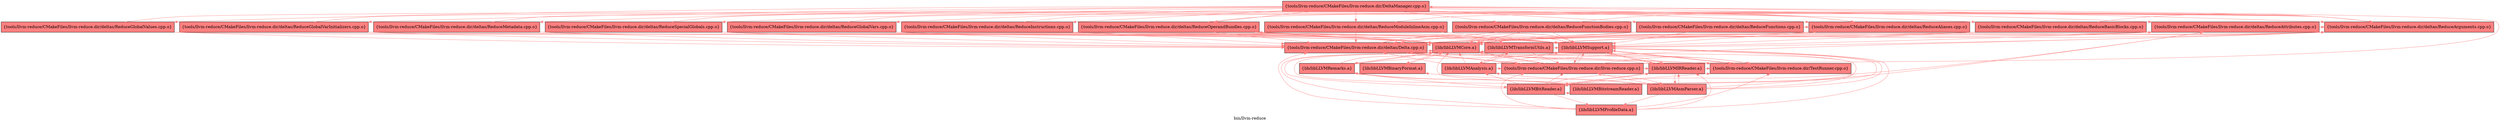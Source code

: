 digraph "bin/llvm-reduce" {
	label="bin/llvm-reduce";
	{ rank=same; Node0x55aae9f434c8;  }
	{ rank=same; Node0x55aae9f41e98; Node0x55aae9f45318; Node0x55aae9f45a98; Node0x55aae9f45728; Node0x55aae9f43748; Node0x55aae9f438d8; Node0x55aae9f44058; Node0x55aae9f451d8; Node0x55aae9f45958; Node0x55aae9f45778; Node0x55aae9f41088; Node0x55aae9f41c68; Node0x55aae9f42988; Node0x55aae9f42578;  }
	{ rank=same; Node0x55aae9f41bc8; Node0x55aae9f477a8; Node0x55aae9f3fd28; Node0x55aae9f40728;  }
	{ rank=same; Node0x55aae9f40ea8; Node0x55aae9f431f8; Node0x55aae9f48158; Node0x55aae9f47a78; Node0x55aae9f472a8; Node0x55aae9f44288;  }
	{ rank=same; Node0x55aae9f43bf8; Node0x55aae9f47578; Node0x55aae9f440a8;  }

	Node0x55aae9f434c8 [shape=record,shape=box,style=filled,fillcolor="1.000000 0.5 1",group=1,label="{tools/llvm-reduce/CMakeFiles/llvm-reduce.dir/DeltaManager.cpp.o}"];
	Node0x55aae9f434c8 -> Node0x55aae9f41e98[color="1.000000 0.5 1"];
	Node0x55aae9f434c8 -> Node0x55aae9f45318[color="1.000000 0.5 1"];
	Node0x55aae9f434c8 -> Node0x55aae9f45a98[color="1.000000 0.5 1"];
	Node0x55aae9f434c8 -> Node0x55aae9f45728[color="1.000000 0.5 1"];
	Node0x55aae9f434c8 -> Node0x55aae9f43748[color="1.000000 0.5 1"];
	Node0x55aae9f434c8 -> Node0x55aae9f438d8[color="1.000000 0.5 1"];
	Node0x55aae9f434c8 -> Node0x55aae9f44058[color="1.000000 0.5 1"];
	Node0x55aae9f434c8 -> Node0x55aae9f451d8[color="1.000000 0.5 1"];
	Node0x55aae9f434c8 -> Node0x55aae9f45958[color="1.000000 0.5 1"];
	Node0x55aae9f434c8 -> Node0x55aae9f45778[color="1.000000 0.5 1"];
	Node0x55aae9f434c8 -> Node0x55aae9f41088[color="1.000000 0.5 1"];
	Node0x55aae9f434c8 -> Node0x55aae9f41c68[color="1.000000 0.5 1"];
	Node0x55aae9f434c8 -> Node0x55aae9f42988[color="1.000000 0.5 1"];
	Node0x55aae9f434c8 -> Node0x55aae9f42578[color="1.000000 0.5 1"];
	Node0x55aae9f41e98 [shape=record,shape=box,style=filled,fillcolor="1.000000 0.5 1",group=1,label="{tools/llvm-reduce/CMakeFiles/llvm-reduce.dir/deltas/ReduceAliases.cpp.o}"];
	Node0x55aae9f41e98 -> Node0x55aae9f41bc8[color="1.000000 0.5 1"];
	Node0x55aae9f41e98 -> Node0x55aae9f477a8[color="1.000000 0.5 1"];
	Node0x55aae9f41e98 -> Node0x55aae9f3fd28[color="1.000000 0.5 1"];
	Node0x55aae9f45318 [shape=record,shape=box,style=filled,fillcolor="1.000000 0.5 1",group=1,label="{tools/llvm-reduce/CMakeFiles/llvm-reduce.dir/deltas/ReduceArguments.cpp.o}"];
	Node0x55aae9f45318 -> Node0x55aae9f41bc8[color="1.000000 0.5 1"];
	Node0x55aae9f45318 -> Node0x55aae9f477a8[color="1.000000 0.5 1"];
	Node0x55aae9f45318 -> Node0x55aae9f3fd28[color="1.000000 0.5 1"];
	Node0x55aae9f45318 -> Node0x55aae9f40728[color="1.000000 0.5 1"];
	Node0x55aae9f45a98 [shape=record,shape=box,style=filled,fillcolor="1.000000 0.5 1",group=1,label="{tools/llvm-reduce/CMakeFiles/llvm-reduce.dir/deltas/ReduceAttributes.cpp.o}"];
	Node0x55aae9f45a98 -> Node0x55aae9f41bc8[color="1.000000 0.5 1"];
	Node0x55aae9f45a98 -> Node0x55aae9f45318[color="1.000000 0.5 1"];
	Node0x55aae9f45a98 -> Node0x55aae9f477a8[color="1.000000 0.5 1"];
	Node0x55aae9f45a98 -> Node0x55aae9f3fd28[color="1.000000 0.5 1"];
	Node0x55aae9f45728 [shape=record,shape=box,style=filled,fillcolor="1.000000 0.5 1",group=1,label="{tools/llvm-reduce/CMakeFiles/llvm-reduce.dir/deltas/ReduceBasicBlocks.cpp.o}"];
	Node0x55aae9f45728 -> Node0x55aae9f41bc8[color="1.000000 0.5 1"];
	Node0x55aae9f45728 -> Node0x55aae9f45318[color="1.000000 0.5 1"];
	Node0x55aae9f45728 -> Node0x55aae9f477a8[color="1.000000 0.5 1"];
	Node0x55aae9f45728 -> Node0x55aae9f3fd28[color="1.000000 0.5 1"];
	Node0x55aae9f43748 [shape=record,shape=box,style=filled,fillcolor="1.000000 0.5 1",group=1,label="{tools/llvm-reduce/CMakeFiles/llvm-reduce.dir/deltas/ReduceFunctionBodies.cpp.o}"];
	Node0x55aae9f43748 -> Node0x55aae9f41bc8[color="1.000000 0.5 1"];
	Node0x55aae9f43748 -> Node0x55aae9f41e98[color="1.000000 0.5 1"];
	Node0x55aae9f43748 -> Node0x55aae9f477a8[color="1.000000 0.5 1"];
	Node0x55aae9f43748 -> Node0x55aae9f3fd28[color="1.000000 0.5 1"];
	Node0x55aae9f438d8 [shape=record,shape=box,style=filled,fillcolor="1.000000 0.5 1",group=1,label="{tools/llvm-reduce/CMakeFiles/llvm-reduce.dir/deltas/ReduceFunctions.cpp.o}"];
	Node0x55aae9f438d8 -> Node0x55aae9f41bc8[color="1.000000 0.5 1"];
	Node0x55aae9f438d8 -> Node0x55aae9f41e98[color="1.000000 0.5 1"];
	Node0x55aae9f438d8 -> Node0x55aae9f477a8[color="1.000000 0.5 1"];
	Node0x55aae9f438d8 -> Node0x55aae9f3fd28[color="1.000000 0.5 1"];
	Node0x55aae9f44058 [shape=record,shape=box,style=filled,fillcolor="1.000000 0.5 1",group=1,label="{tools/llvm-reduce/CMakeFiles/llvm-reduce.dir/deltas/ReduceGlobalValues.cpp.o}"];
	Node0x55aae9f44058 -> Node0x55aae9f41bc8[color="1.000000 0.5 1"];
	Node0x55aae9f44058 -> Node0x55aae9f45318[color="1.000000 0.5 1"];
	Node0x55aae9f44058 -> Node0x55aae9f477a8[color="1.000000 0.5 1"];
	Node0x55aae9f44058 -> Node0x55aae9f3fd28[color="1.000000 0.5 1"];
	Node0x55aae9f451d8 [shape=record,shape=box,style=filled,fillcolor="1.000000 0.5 1",group=1,label="{tools/llvm-reduce/CMakeFiles/llvm-reduce.dir/deltas/ReduceGlobalVarInitializers.cpp.o}"];
	Node0x55aae9f451d8 -> Node0x55aae9f41bc8[color="1.000000 0.5 1"];
	Node0x55aae9f451d8 -> Node0x55aae9f45318[color="1.000000 0.5 1"];
	Node0x55aae9f451d8 -> Node0x55aae9f477a8[color="1.000000 0.5 1"];
	Node0x55aae9f451d8 -> Node0x55aae9f3fd28[color="1.000000 0.5 1"];
	Node0x55aae9f45958 [shape=record,shape=box,style=filled,fillcolor="1.000000 0.5 1",group=1,label="{tools/llvm-reduce/CMakeFiles/llvm-reduce.dir/deltas/ReduceGlobalVars.cpp.o}"];
	Node0x55aae9f45958 -> Node0x55aae9f41bc8[color="1.000000 0.5 1"];
	Node0x55aae9f45958 -> Node0x55aae9f45318[color="1.000000 0.5 1"];
	Node0x55aae9f45958 -> Node0x55aae9f477a8[color="1.000000 0.5 1"];
	Node0x55aae9f45958 -> Node0x55aae9f3fd28[color="1.000000 0.5 1"];
	Node0x55aae9f45778 [shape=record,shape=box,style=filled,fillcolor="1.000000 0.5 1",group=1,label="{tools/llvm-reduce/CMakeFiles/llvm-reduce.dir/deltas/ReduceInstructions.cpp.o}"];
	Node0x55aae9f45778 -> Node0x55aae9f41bc8[color="1.000000 0.5 1"];
	Node0x55aae9f45778 -> Node0x55aae9f45318[color="1.000000 0.5 1"];
	Node0x55aae9f45778 -> Node0x55aae9f477a8[color="1.000000 0.5 1"];
	Node0x55aae9f45778 -> Node0x55aae9f3fd28[color="1.000000 0.5 1"];
	Node0x55aae9f41088 [shape=record,shape=box,style=filled,fillcolor="1.000000 0.5 1",group=1,label="{tools/llvm-reduce/CMakeFiles/llvm-reduce.dir/deltas/ReduceMetadata.cpp.o}"];
	Node0x55aae9f41088 -> Node0x55aae9f41bc8[color="1.000000 0.5 1"];
	Node0x55aae9f41088 -> Node0x55aae9f41e98[color="1.000000 0.5 1"];
	Node0x55aae9f41088 -> Node0x55aae9f477a8[color="1.000000 0.5 1"];
	Node0x55aae9f41088 -> Node0x55aae9f3fd28[color="1.000000 0.5 1"];
	Node0x55aae9f41c68 [shape=record,shape=box,style=filled,fillcolor="1.000000 0.5 1",group=1,label="{tools/llvm-reduce/CMakeFiles/llvm-reduce.dir/deltas/ReduceModuleInlineAsm.cpp.o}"];
	Node0x55aae9f41c68 -> Node0x55aae9f41bc8[color="1.000000 0.5 1"];
	Node0x55aae9f41c68 -> Node0x55aae9f45318[color="1.000000 0.5 1"];
	Node0x55aae9f41c68 -> Node0x55aae9f3fd28[color="1.000000 0.5 1"];
	Node0x55aae9f42988 [shape=record,shape=box,style=filled,fillcolor="1.000000 0.5 1",group=1,label="{tools/llvm-reduce/CMakeFiles/llvm-reduce.dir/deltas/ReduceOperandBundles.cpp.o}"];
	Node0x55aae9f42988 -> Node0x55aae9f41bc8[color="1.000000 0.5 1"];
	Node0x55aae9f42988 -> Node0x55aae9f45318[color="1.000000 0.5 1"];
	Node0x55aae9f42988 -> Node0x55aae9f477a8[color="1.000000 0.5 1"];
	Node0x55aae9f42988 -> Node0x55aae9f3fd28[color="1.000000 0.5 1"];
	Node0x55aae9f42578 [shape=record,shape=box,style=filled,fillcolor="1.000000 0.5 1",group=1,label="{tools/llvm-reduce/CMakeFiles/llvm-reduce.dir/deltas/ReduceSpecialGlobals.cpp.o}"];
	Node0x55aae9f42578 -> Node0x55aae9f41bc8[color="1.000000 0.5 1"];
	Node0x55aae9f42578 -> Node0x55aae9f41e98[color="1.000000 0.5 1"];
	Node0x55aae9f42578 -> Node0x55aae9f477a8[color="1.000000 0.5 1"];
	Node0x55aae9f42578 -> Node0x55aae9f3fd28[color="1.000000 0.5 1"];
	Node0x55aae9f40ea8 [shape=record,shape=box,style=filled,fillcolor="1.000000 0.5 1",group=1,label="{tools/llvm-reduce/CMakeFiles/llvm-reduce.dir/TestRunner.cpp.o}"];
	Node0x55aae9f40ea8 -> Node0x55aae9f3fd28[color="1.000000 0.5 1"];
	Node0x55aae9f3fd28 [shape=record,shape=box,style=filled,fillcolor="1.000000 0.5 1",group=1,label="{lib/libLLVMSupport.a}"];
	Node0x55aae9f3fd28 -> Node0x55aae9f40ea8[color="1.000000 0.5 1"];
	Node0x55aae9f3fd28 -> Node0x55aae9f477a8[color="1.000000 0.5 1"];
	Node0x55aae9f3fd28 -> Node0x55aae9f41bc8[color="1.000000 0.5 1"];
	Node0x55aae9f3fd28 -> Node0x55aae9f431f8[color="1.000000 0.5 1"];
	Node0x55aae9f3fd28 -> Node0x55aae9f472a8[color="1.000000 0.5 1"];
	Node0x55aae9f41bc8 [shape=record,shape=box,style=filled,fillcolor="1.000000 0.5 1",group=1,label="{tools/llvm-reduce/CMakeFiles/llvm-reduce.dir/deltas/Delta.cpp.o}"];
	Node0x55aae9f41bc8 -> Node0x55aae9f40ea8[color="1.000000 0.5 1"];
	Node0x55aae9f41bc8 -> Node0x55aae9f431f8[color="1.000000 0.5 1"];
	Node0x55aae9f41bc8 -> Node0x55aae9f477a8[color="1.000000 0.5 1"];
	Node0x55aae9f41bc8 -> Node0x55aae9f3fd28[color="1.000000 0.5 1"];
	Node0x55aae9f41bc8 -> Node0x55aae9f40728[color="1.000000 0.5 1"];
	Node0x55aae9f431f8 [shape=record,shape=box,style=filled,fillcolor="1.000000 0.5 1",group=1,label="{tools/llvm-reduce/CMakeFiles/llvm-reduce.dir/llvm-reduce.cpp.o}"];
	Node0x55aae9f431f8 -> Node0x55aae9f434c8[color="1.000000 0.5 1"];
	Node0x55aae9f431f8 -> Node0x55aae9f40ea8[color="1.000000 0.5 1"];
	Node0x55aae9f431f8 -> Node0x55aae9f41bc8[color="1.000000 0.5 1"];
	Node0x55aae9f431f8 -> Node0x55aae9f477a8[color="1.000000 0.5 1"];
	Node0x55aae9f431f8 -> Node0x55aae9f3fd28[color="1.000000 0.5 1"];
	Node0x55aae9f431f8 -> Node0x55aae9f472a8[color="1.000000 0.5 1"];
	Node0x55aae9f477a8 [shape=record,shape=box,style=filled,fillcolor="1.000000 0.5 1",group=1,label="{lib/libLLVMCore.a}"];
	Node0x55aae9f477a8 -> Node0x55aae9f41bc8[color="1.000000 0.5 1"];
	Node0x55aae9f477a8 -> Node0x55aae9f3fd28[color="1.000000 0.5 1"];
	Node0x55aae9f477a8 -> Node0x55aae9f48158[color="1.000000 0.5 1"];
	Node0x55aae9f477a8 -> Node0x55aae9f45a98[color="1.000000 0.5 1"];
	Node0x55aae9f477a8 -> Node0x55aae9f42988[color="1.000000 0.5 1"];
	Node0x55aae9f477a8 -> Node0x55aae9f431f8[color="1.000000 0.5 1"];
	Node0x55aae9f477a8 -> Node0x55aae9f40ea8[color="1.000000 0.5 1"];
	Node0x55aae9f477a8 -> Node0x55aae9f47a78[color="1.000000 0.5 1"];
	Node0x55aae9f477a8 -> Node0x55aae9f40728[color="1.000000 0.5 1"];
	Node0x55aae9f40728 [shape=record,shape=box,style=filled,fillcolor="1.000000 0.5 1",group=1,label="{lib/libLLVMTransformUtils.a}"];
	Node0x55aae9f40728 -> Node0x55aae9f477a8[color="1.000000 0.5 1"];
	Node0x55aae9f40728 -> Node0x55aae9f3fd28[color="1.000000 0.5 1"];
	Node0x55aae9f40728 -> Node0x55aae9f44288[color="1.000000 0.5 1"];
	Node0x55aae9f40728 -> Node0x55aae9f45318[color="1.000000 0.5 1"];
	Node0x55aae9f40728 -> Node0x55aae9f431f8[color="1.000000 0.5 1"];
	Node0x55aae9f472a8 [shape=record,shape=box,style=filled,fillcolor="1.000000 0.5 1",group=1,label="{lib/libLLVMIRReader.a}"];
	Node0x55aae9f472a8 -> Node0x55aae9f40ea8[color="1.000000 0.5 1"];
	Node0x55aae9f472a8 -> Node0x55aae9f3fd28[color="1.000000 0.5 1"];
	Node0x55aae9f472a8 -> Node0x55aae9f477a8[color="1.000000 0.5 1"];
	Node0x55aae9f472a8 -> Node0x55aae9f440a8[color="1.000000 0.5 1"];
	Node0x55aae9f472a8 -> Node0x55aae9f43bf8[color="1.000000 0.5 1"];
	Node0x55aae9f48158 [shape=record,shape=box,style=filled,fillcolor="1.000000 0.5 1",group=1,label="{lib/libLLVMBinaryFormat.a}"];
	Node0x55aae9f48158 -> Node0x55aae9f477a8[color="1.000000 0.5 1"];
	Node0x55aae9f47a78 [shape=record,shape=box,style=filled,fillcolor="1.000000 0.5 1",group=1,label="{lib/libLLVMRemarks.a}"];
	Node0x55aae9f47a78 -> Node0x55aae9f3fd28[color="1.000000 0.5 1"];
	Node0x55aae9f47a78 -> Node0x55aae9f477a8[color="1.000000 0.5 1"];
	Node0x55aae9f47a78 -> Node0x55aae9f43bf8[color="1.000000 0.5 1"];
	Node0x55aae9f47a78 -> Node0x55aae9f40ea8[color="1.000000 0.5 1"];
	Node0x55aae9f47a78 -> Node0x55aae9f472a8[color="1.000000 0.5 1"];
	Node0x55aae9f47a78 -> Node0x55aae9f47578[color="1.000000 0.5 1"];
	Node0x55aae9f440a8 [shape=record,shape=box,style=filled,fillcolor="1.000000 0.5 1",group=1,label="{lib/libLLVMAsmParser.a}"];
	Node0x55aae9f440a8 -> Node0x55aae9f45a98[color="1.000000 0.5 1"];
	Node0x55aae9f440a8 -> Node0x55aae9f477a8[color="1.000000 0.5 1"];
	Node0x55aae9f440a8 -> Node0x55aae9f472a8[color="1.000000 0.5 1"];
	Node0x55aae9f440a8 -> Node0x55aae9f3fd28[color="1.000000 0.5 1"];
	Node0x55aae9f440a8 -> Node0x55aae9f431f8[color="1.000000 0.5 1"];
	Node0x55aae9f440a8 -> Node0x55aae9f40728[color="1.000000 0.5 1"];
	Node0x55aae9f440a8 -> Node0x55aae9f475c8[color="1.000000 0.5 1"];
	Node0x55aae9f440a8 -> Node0x55aae9f44288[color="1.000000 0.5 1"];
	Node0x55aae9f440a8 -> Node0x55aae9f48158[color="1.000000 0.5 1"];
	Node0x55aae9f43bf8 [shape=record,shape=box,style=filled,fillcolor="1.000000 0.5 1",group=1,label="{lib/libLLVMBitReader.a}"];
	Node0x55aae9f43bf8 -> Node0x55aae9f40ea8[color="1.000000 0.5 1"];
	Node0x55aae9f43bf8 -> Node0x55aae9f45a98[color="1.000000 0.5 1"];
	Node0x55aae9f43bf8 -> Node0x55aae9f431f8[color="1.000000 0.5 1"];
	Node0x55aae9f43bf8 -> Node0x55aae9f477a8[color="1.000000 0.5 1"];
	Node0x55aae9f43bf8 -> Node0x55aae9f3fd28[color="1.000000 0.5 1"];
	Node0x55aae9f43bf8 -> Node0x55aae9f472a8[color="1.000000 0.5 1"];
	Node0x55aae9f43bf8 -> Node0x55aae9f440a8[color="1.000000 0.5 1"];
	Node0x55aae9f43bf8 -> Node0x55aae9f44288[color="1.000000 0.5 1"];
	Node0x55aae9f43bf8 -> Node0x55aae9f47578[color="1.000000 0.5 1"];
	Node0x55aae9f43bf8 -> Node0x55aae9f475c8[color="1.000000 0.5 1"];
	Node0x55aae9f44288 [shape=record,shape=box,style=filled,fillcolor="1.000000 0.5 1",group=1,label="{lib/libLLVMAnalysis.a}"];
	Node0x55aae9f44288 -> Node0x55aae9f431f8[color="1.000000 0.5 1"];
	Node0x55aae9f44288 -> Node0x55aae9f477a8[color="1.000000 0.5 1"];
	Node0x55aae9f44288 -> Node0x55aae9f3fd28[color="1.000000 0.5 1"];
	Node0x55aae9f44288 -> Node0x55aae9f41bc8[color="1.000000 0.5 1"];
	Node0x55aae9f44288 -> Node0x55aae9f45318[color="1.000000 0.5 1"];
	Node0x55aae9f44288 -> Node0x55aae9f40728[color="1.000000 0.5 1"];
	Node0x55aae9f44288 -> Node0x55aae9f40ea8[color="1.000000 0.5 1"];
	Node0x55aae9f475c8 [shape=record,shape=box,style=filled,fillcolor="1.000000 0.5 1",group=1,label="{lib/libLLVMProfileData.a}"];
	Node0x55aae9f475c8 -> Node0x55aae9f431f8[color="1.000000 0.5 1"];
	Node0x55aae9f475c8 -> Node0x55aae9f3fd28[color="1.000000 0.5 1"];
	Node0x55aae9f475c8 -> Node0x55aae9f477a8[color="1.000000 0.5 1"];
	Node0x55aae9f475c8 -> Node0x55aae9f40ea8[color="1.000000 0.5 1"];
	Node0x55aae9f475c8 -> Node0x55aae9f41bc8[color="1.000000 0.5 1"];
	Node0x55aae9f475c8 -> Node0x55aae9f472a8[color="1.000000 0.5 1"];
	Node0x55aae9f47578 [shape=record,shape=box,style=filled,fillcolor="1.000000 0.5 1",group=1,label="{lib/libLLVMBitstreamReader.a}"];
	Node0x55aae9f47578 -> Node0x55aae9f3fd28[color="1.000000 0.5 1"];
	Node0x55aae9f47578 -> Node0x55aae9f477a8[color="1.000000 0.5 1"];
	Node0x55aae9f47578 -> Node0x55aae9f43bf8[color="1.000000 0.5 1"];
	Node0x55aae9f47578 -> Node0x55aae9f47a78[color="1.000000 0.5 1"];
}
